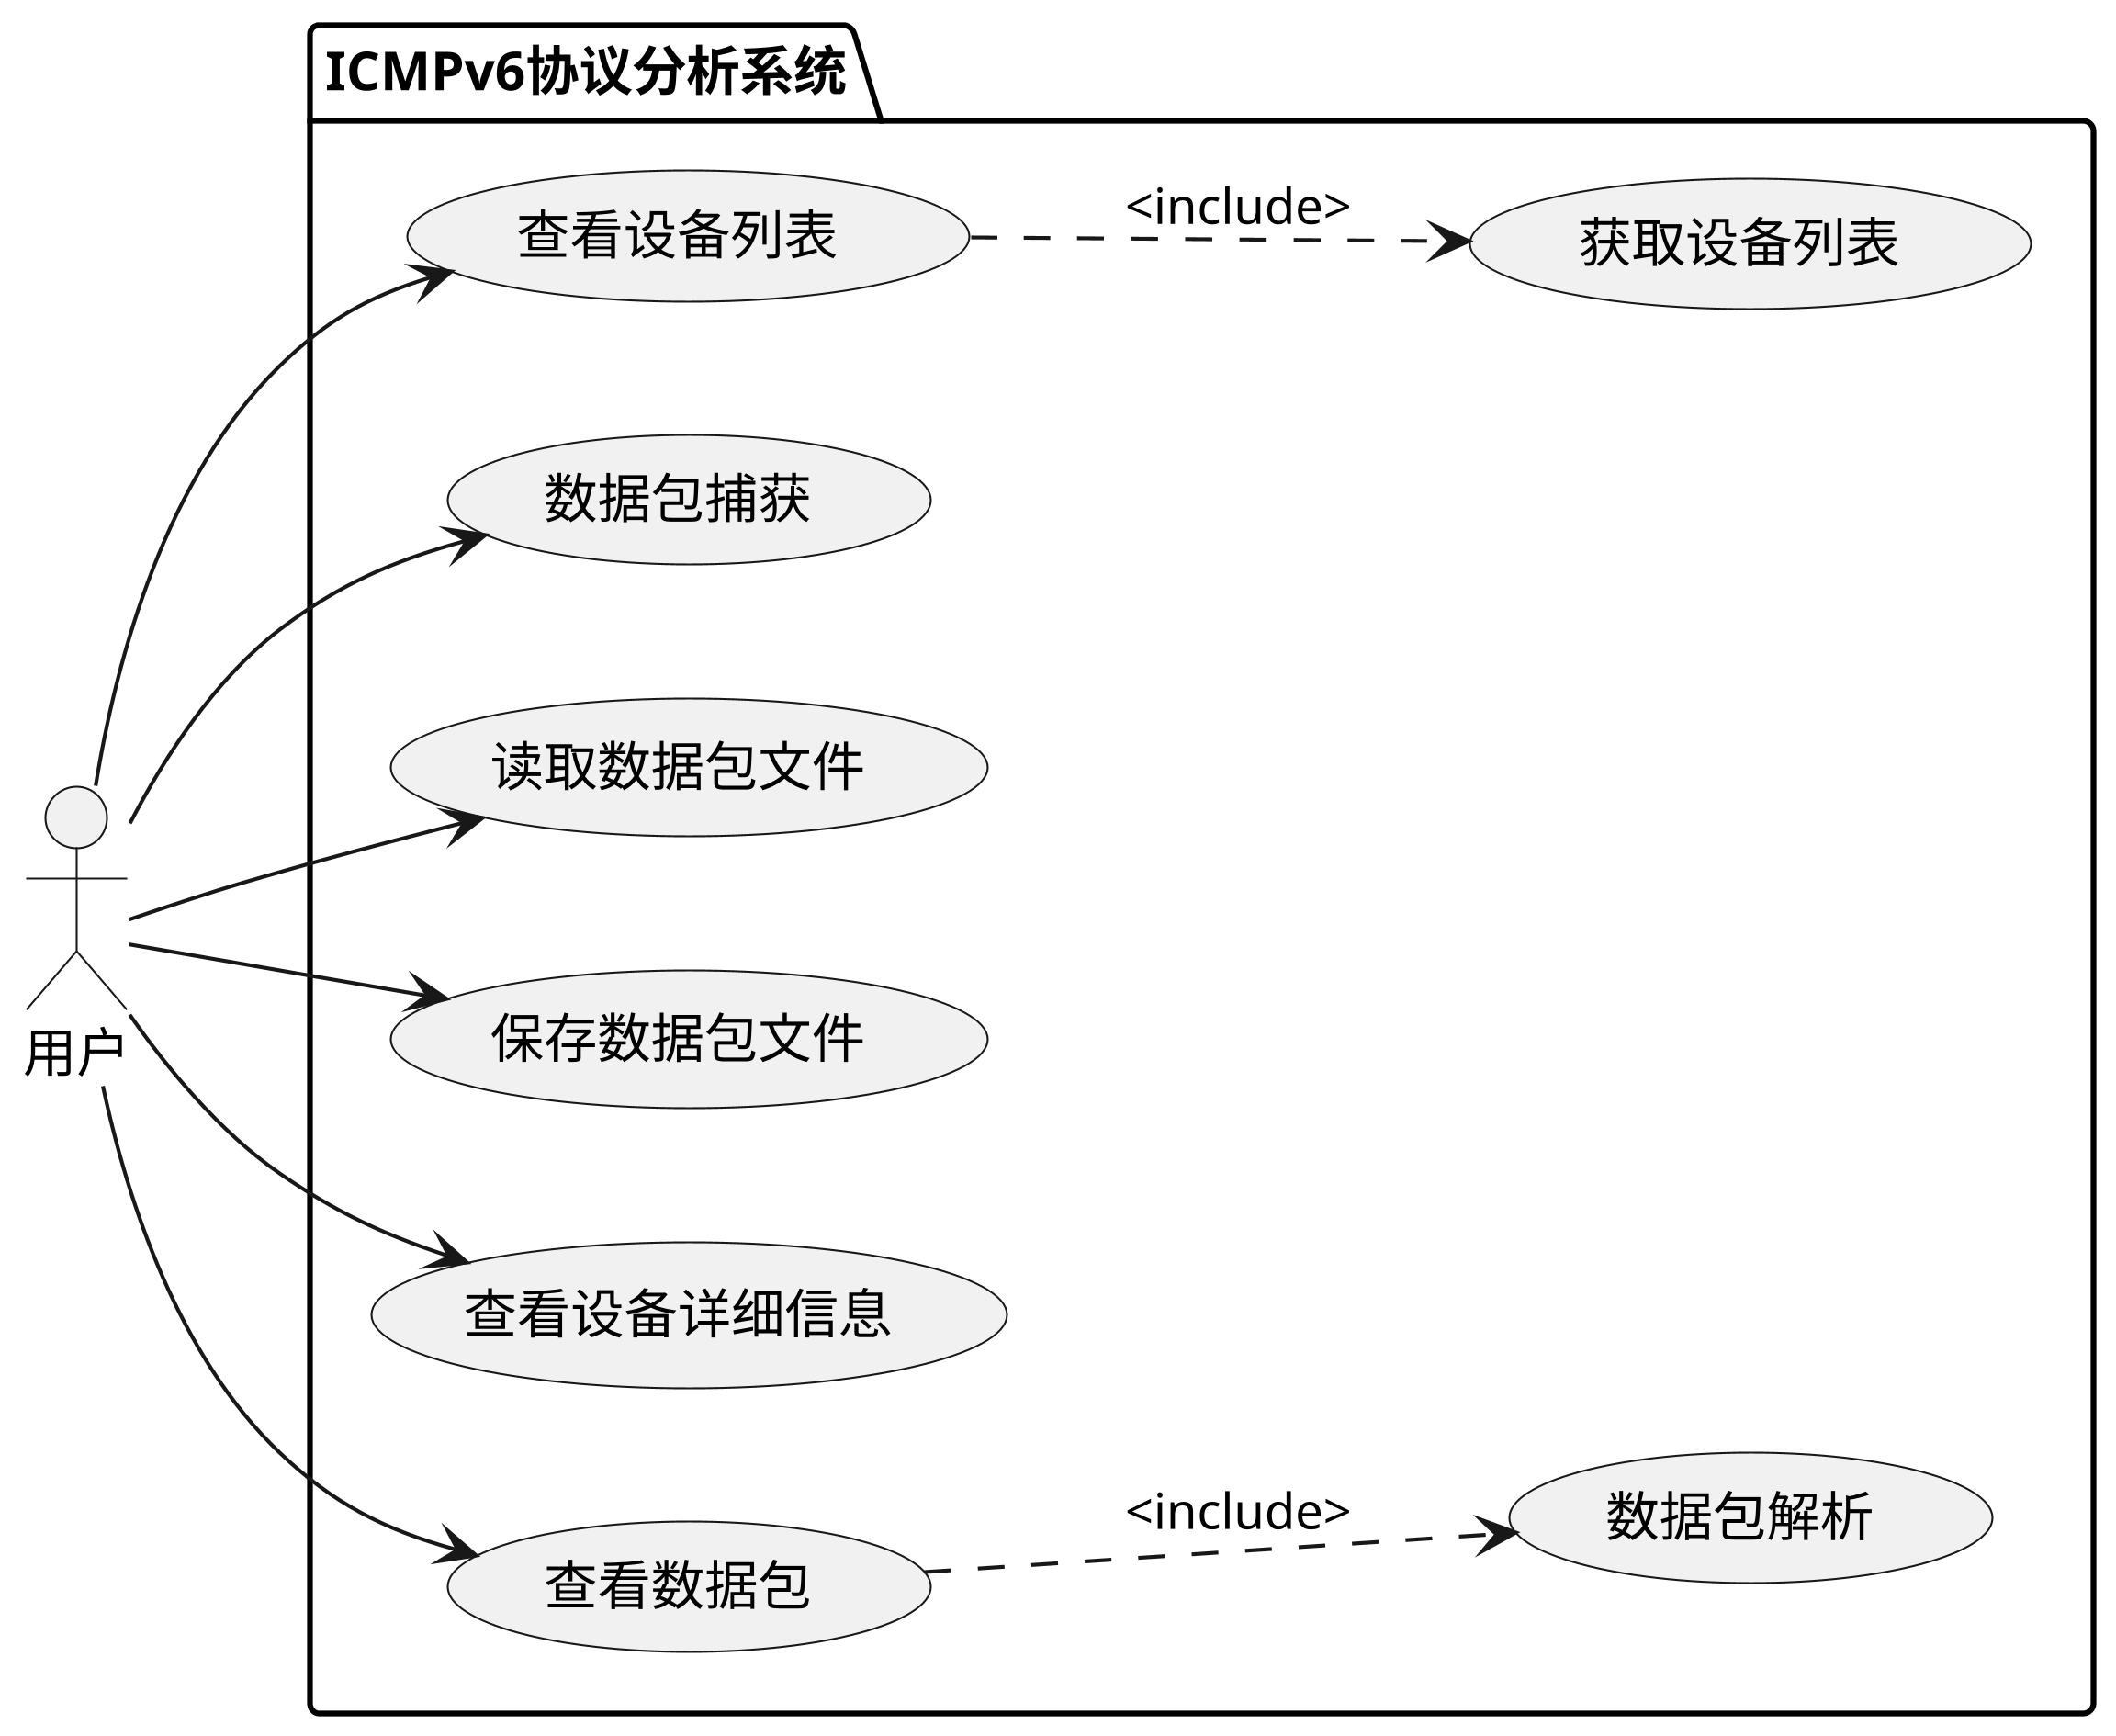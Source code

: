 ﻿@startuml
'https://plantuml.com/use-case-diagram

skinparam dpi 400
left to right direction

actor 用户 as User

package ICMPv6协议分析系统 {
    
    usecase 查看设备列表
    usecase 获取设备列表

    usecase 数据包捕获
'    usecase 查看捕获列表
    usecase 读取数据包文件
    usecase 保存数据包文件

    usecase 查看设备详细信息
    usecase 查看数据包
    usecase 数据包解析
}

User --> 查看设备列表
User --> 数据包捕获
查看设备列表 ..> 获取设备列表: <include>

'User --> 查看捕获列表
User --> 读取数据包文件
User --> 保存数据包文件
查看数据包 ..> 数据包解析 :<include>

User --> 查看设备详细信息
User --> 查看数据包

@enduml